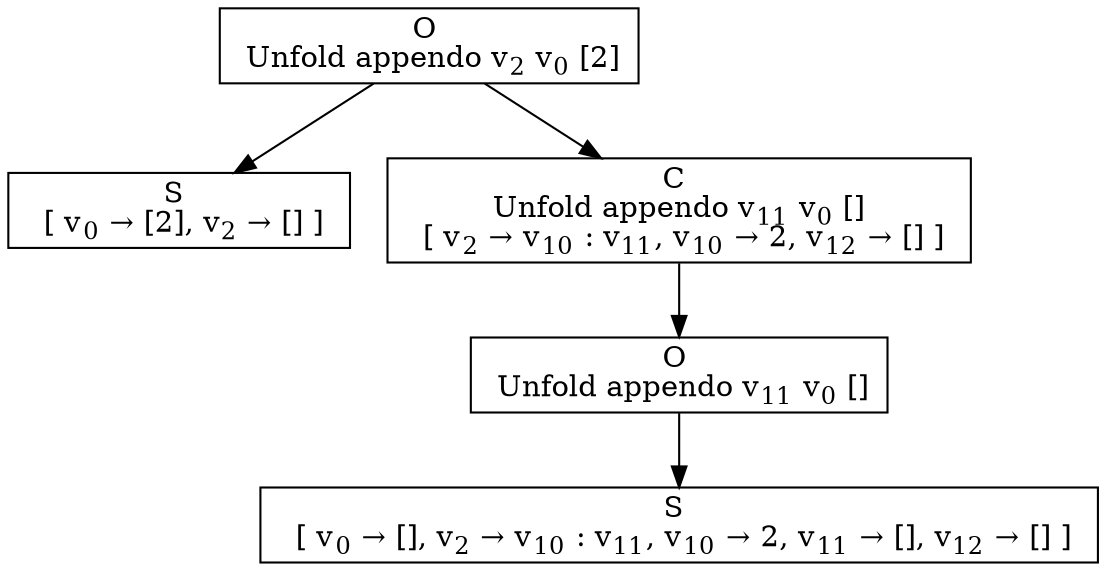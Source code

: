 digraph {
    graph [rankdir=TB
          ,bgcolor=transparent];
    node [shape=box
         ,fillcolor=white
         ,style=filled];
    0 [label=<O <BR/> Unfold appendo v<SUB>2</SUB> v<SUB>0</SUB> [2]>];
    1 [label=<S <BR/>  [ v<SUB>0</SUB> &rarr; [2], v<SUB>2</SUB> &rarr; [] ] >];
    2 [label=<C <BR/> Unfold appendo v<SUB>11</SUB> v<SUB>0</SUB> [] <BR/>  [ v<SUB>2</SUB> &rarr; v<SUB>10</SUB> : v<SUB>11</SUB>, v<SUB>10</SUB> &rarr; 2, v<SUB>12</SUB> &rarr; [] ] >];
    3 [label=<O <BR/> Unfold appendo v<SUB>11</SUB> v<SUB>0</SUB> []>];
    4 [label=<S <BR/>  [ v<SUB>0</SUB> &rarr; [], v<SUB>2</SUB> &rarr; v<SUB>10</SUB> : v<SUB>11</SUB>, v<SUB>10</SUB> &rarr; 2, v<SUB>11</SUB> &rarr; [], v<SUB>12</SUB> &rarr; [] ] >];
    0 -> 1 [label=""];
    0 -> 2 [label=""];
    2 -> 3 [label=""];
    3 -> 4 [label=""];
}